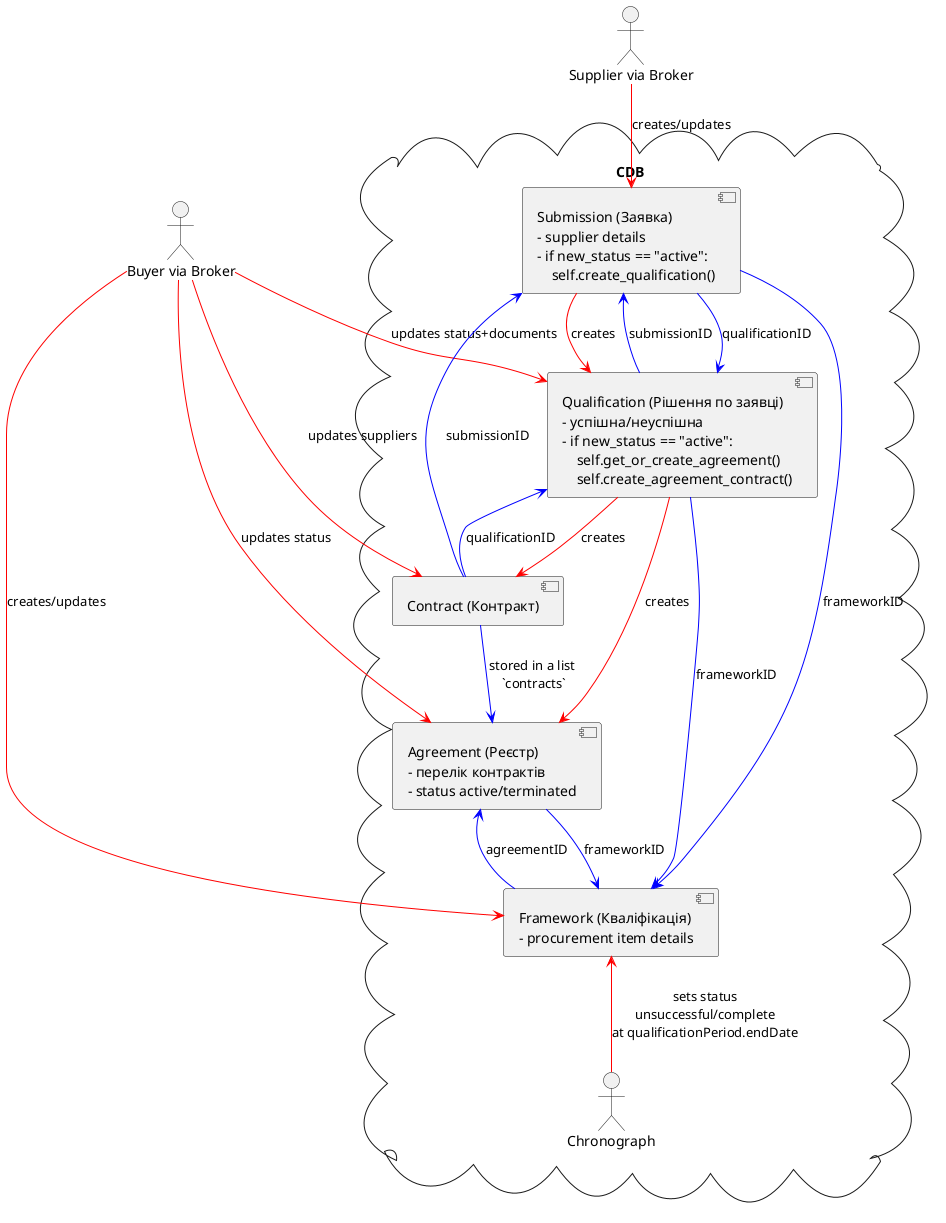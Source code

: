 @startuml



actor "Buyer via Broker" as Buyer
actor "Supplier via Broker" as Supplier

cloud CDB {
    component Framework [
        Framework (Кваліфікація)
        - procurement item details
    ]
    Buyer -[#red]-> Framework: creates/updates

    component Submission [
        Submission (Заявка)
        - supplier details
        - if new_status == "active":
            self.create_qualification()
    ]
    Submission -[#blue]-> Framework: frameworkID
    Supplier -[#red]-> Submission: creates/updates

    component Qualification [
        Qualification (Рішення по заявці)
        - успішна/неуспішна
        - if new_status == "active":
            self.get_or_create_agreement()
            self.create_agreement_contract()
    ]
    Qualification -[#blue]-> Submission: submissionID
    Qualification -[#blue]-> Framework: frameworkID
    Submission -[#blue]-> Qualification: qualificationID

    Submission -[#red]-> Qualification: creates
    Buyer -[#red]-> Qualification: updates status+documents


    component Agreement [
        Agreement (Реєстр)
        - перелік контрактів
        - status active/terminated
    ]
    Agreement -[#blue]-> Framework: frameworkID
    Framework --left[#blue]-> Agreement: agreementID
    Qualification -[#red]-> Agreement: creates

    Buyer -[#red]-> Agreement: updates status

    component Contract [
        Contract (Контракт)
    ]
    Contract -[#blue]-> Qualification: qualificationID
    Contract -[#blue]-> Submission: submissionID

    Buyer -[#red]-> Contract: updates suppliers

    Qualification -[#red]-> Contract: creates
    Contract -[#blue]-> Agreement: stored in a list \n\
`contracts`

    actor Chronograph
    Chronograph -up[#red]-> Framework: sets status\n\
unsuccessful/complete\n\
at qualificationPeriod.endDate

}



@enduml
